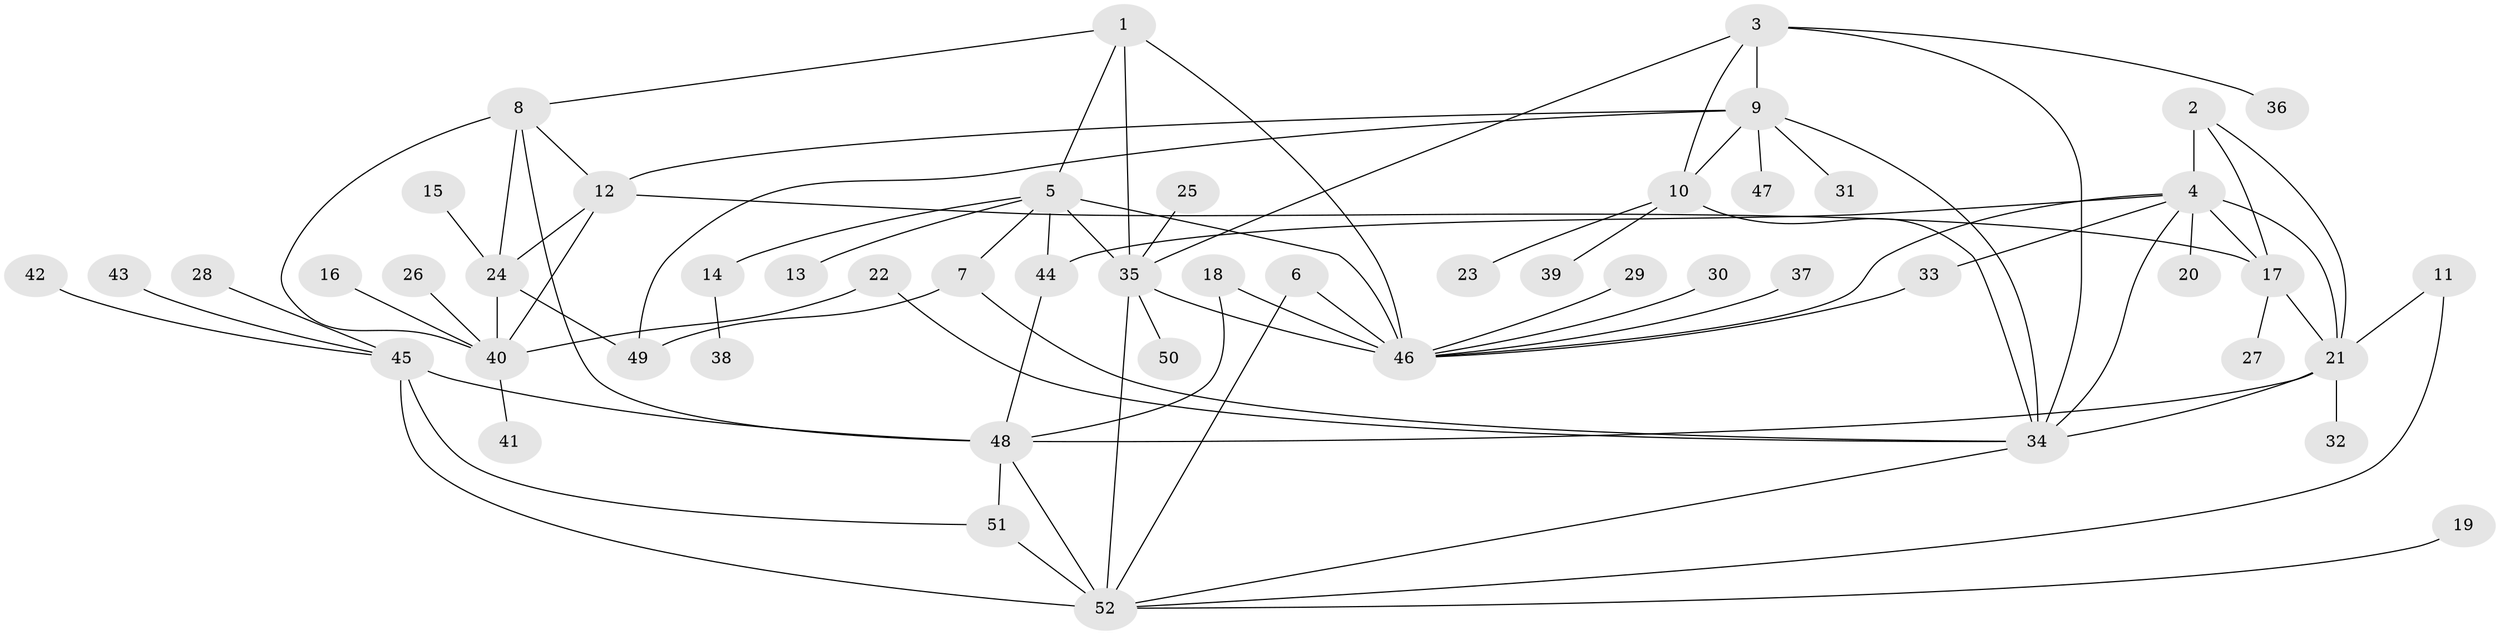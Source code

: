// original degree distribution, {9: 0.019417475728155338, 11: 0.009708737864077669, 6: 0.02912621359223301, 5: 0.038834951456310676, 8: 0.05825242718446602, 13: 0.009708737864077669, 10: 0.038834951456310676, 4: 0.02912621359223301, 7: 0.019417475728155338, 1: 0.5242718446601942, 3: 0.038834951456310676, 2: 0.18446601941747573}
// Generated by graph-tools (version 1.1) at 2025/02/03/09/25 03:02:38]
// undirected, 52 vertices, 83 edges
graph export_dot {
graph [start="1"]
  node [color=gray90,style=filled];
  1;
  2;
  3;
  4;
  5;
  6;
  7;
  8;
  9;
  10;
  11;
  12;
  13;
  14;
  15;
  16;
  17;
  18;
  19;
  20;
  21;
  22;
  23;
  24;
  25;
  26;
  27;
  28;
  29;
  30;
  31;
  32;
  33;
  34;
  35;
  36;
  37;
  38;
  39;
  40;
  41;
  42;
  43;
  44;
  45;
  46;
  47;
  48;
  49;
  50;
  51;
  52;
  1 -- 5 [weight=2.0];
  1 -- 8 [weight=1.0];
  1 -- 35 [weight=2.0];
  1 -- 46 [weight=2.0];
  2 -- 4 [weight=2.0];
  2 -- 17 [weight=1.0];
  2 -- 21 [weight=1.0];
  3 -- 9 [weight=2.0];
  3 -- 10 [weight=2.0];
  3 -- 34 [weight=2.0];
  3 -- 35 [weight=1.0];
  3 -- 36 [weight=1.0];
  4 -- 17 [weight=2.0];
  4 -- 20 [weight=1.0];
  4 -- 21 [weight=2.0];
  4 -- 33 [weight=1.0];
  4 -- 34 [weight=1.0];
  4 -- 44 [weight=1.0];
  4 -- 46 [weight=1.0];
  5 -- 7 [weight=1.0];
  5 -- 13 [weight=1.0];
  5 -- 14 [weight=1.0];
  5 -- 35 [weight=1.0];
  5 -- 44 [weight=1.0];
  5 -- 46 [weight=1.0];
  6 -- 46 [weight=1.0];
  6 -- 52 [weight=1.0];
  7 -- 34 [weight=1.0];
  7 -- 49 [weight=1.0];
  8 -- 12 [weight=1.0];
  8 -- 24 [weight=1.0];
  8 -- 40 [weight=2.0];
  8 -- 48 [weight=1.0];
  9 -- 10 [weight=1.0];
  9 -- 12 [weight=1.0];
  9 -- 31 [weight=1.0];
  9 -- 34 [weight=1.0];
  9 -- 47 [weight=1.0];
  9 -- 49 [weight=1.0];
  10 -- 23 [weight=1.0];
  10 -- 34 [weight=1.0];
  10 -- 39 [weight=1.0];
  11 -- 21 [weight=1.0];
  11 -- 52 [weight=1.0];
  12 -- 17 [weight=1.0];
  12 -- 24 [weight=1.0];
  12 -- 40 [weight=2.0];
  14 -- 38 [weight=1.0];
  15 -- 24 [weight=1.0];
  16 -- 40 [weight=1.0];
  17 -- 21 [weight=1.0];
  17 -- 27 [weight=1.0];
  18 -- 46 [weight=1.0];
  18 -- 48 [weight=1.0];
  19 -- 52 [weight=1.0];
  21 -- 32 [weight=1.0];
  21 -- 34 [weight=1.0];
  21 -- 48 [weight=1.0];
  22 -- 34 [weight=1.0];
  22 -- 40 [weight=1.0];
  24 -- 40 [weight=2.0];
  24 -- 49 [weight=1.0];
  25 -- 35 [weight=1.0];
  26 -- 40 [weight=1.0];
  28 -- 45 [weight=1.0];
  29 -- 46 [weight=1.0];
  30 -- 46 [weight=1.0];
  33 -- 46 [weight=1.0];
  34 -- 52 [weight=1.0];
  35 -- 46 [weight=1.0];
  35 -- 50 [weight=1.0];
  35 -- 52 [weight=1.0];
  37 -- 46 [weight=1.0];
  40 -- 41 [weight=1.0];
  42 -- 45 [weight=1.0];
  43 -- 45 [weight=1.0];
  44 -- 48 [weight=1.0];
  45 -- 48 [weight=2.0];
  45 -- 51 [weight=1.0];
  45 -- 52 [weight=1.0];
  48 -- 51 [weight=2.0];
  48 -- 52 [weight=2.0];
  51 -- 52 [weight=1.0];
}
